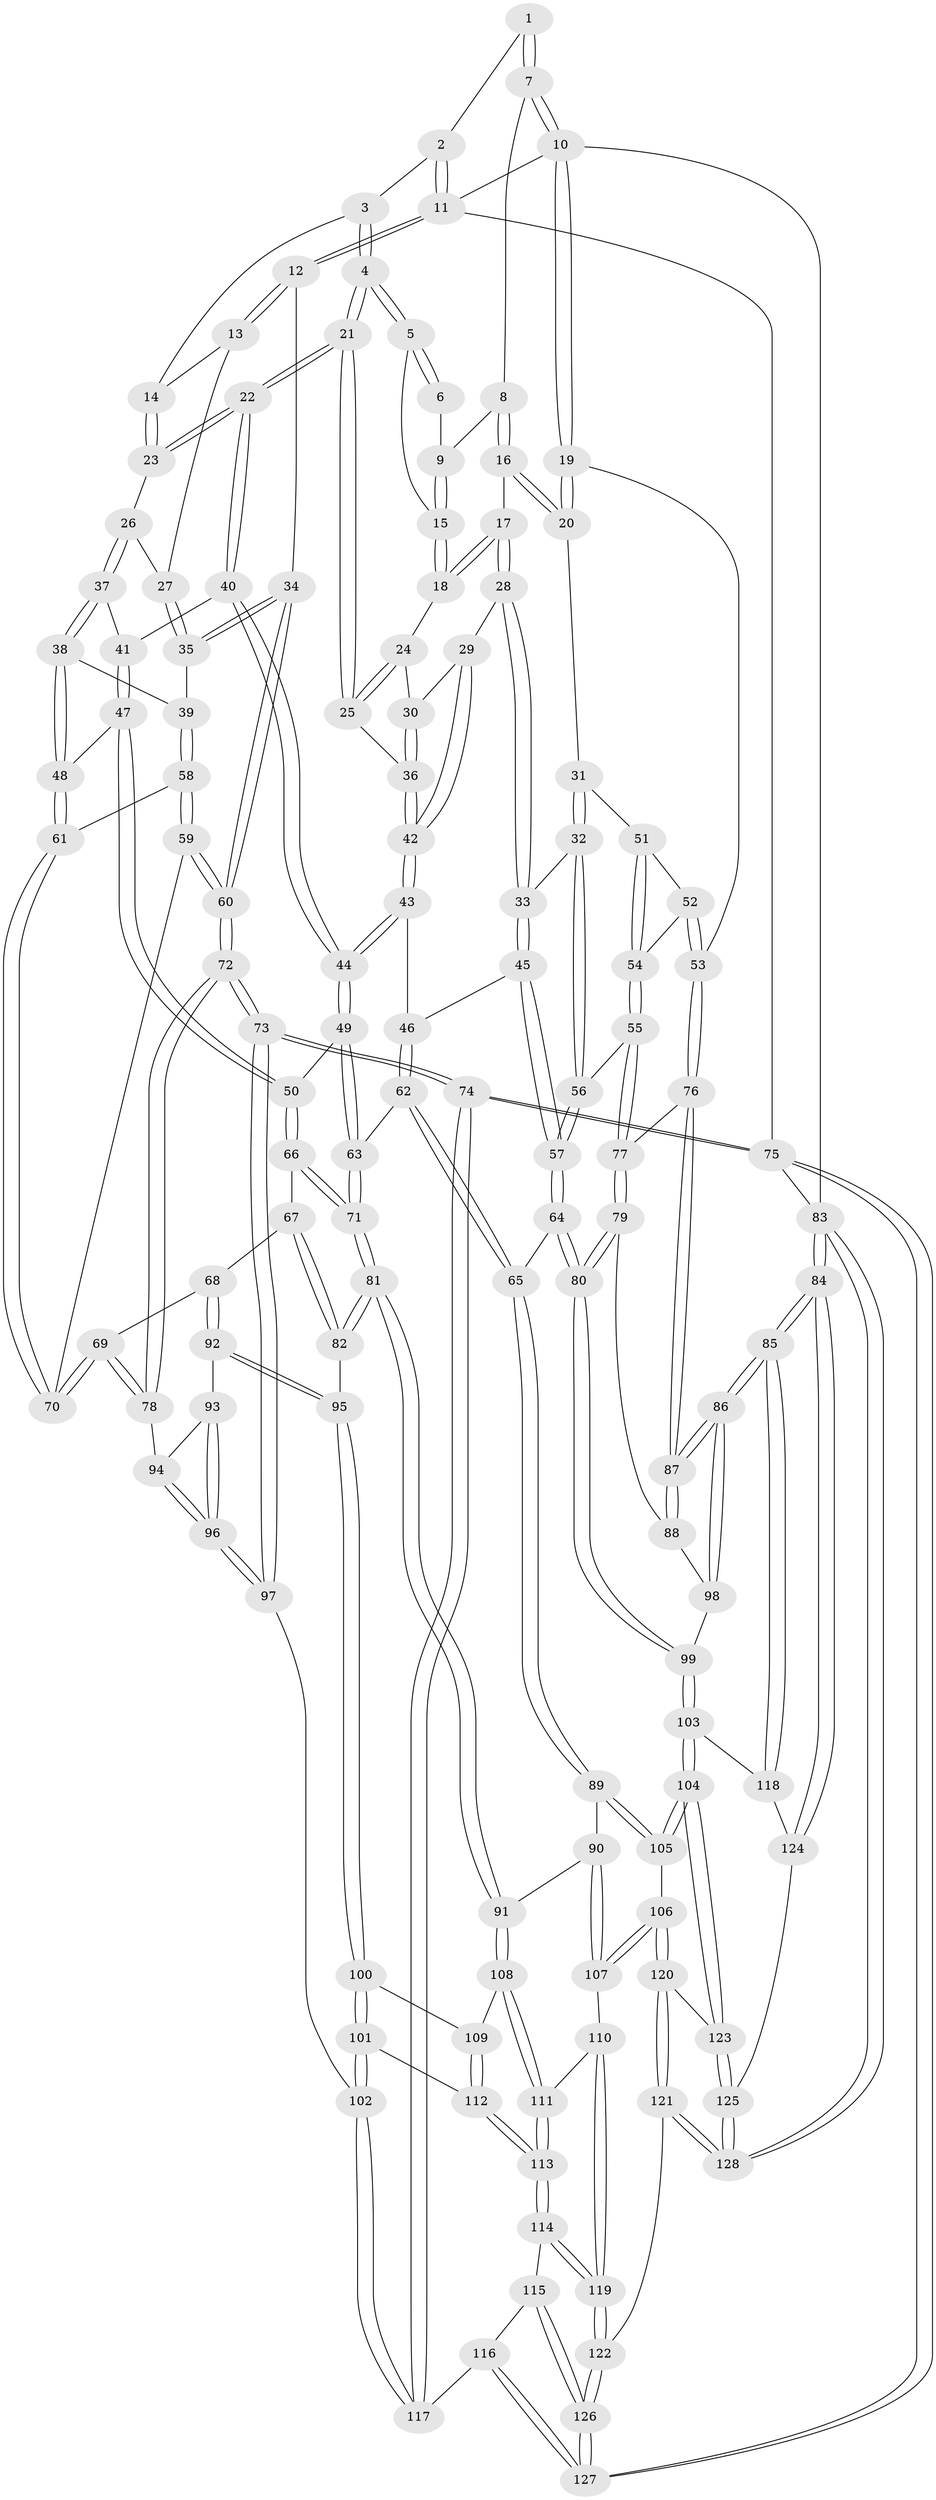 // coarse degree distribution, {4: 0.45454545454545453, 3: 0.4935064935064935, 6: 0.012987012987012988, 2: 0.03896103896103896}
// Generated by graph-tools (version 1.1) at 2025/38/03/04/25 23:38:35]
// undirected, 128 vertices, 317 edges
graph export_dot {
  node [color=gray90,style=filled];
  1 [pos="+0.510548724995387+0"];
  2 [pos="+0.3108795372545129+0"];
  3 [pos="+0.3015495626502383+0"];
  4 [pos="+0.40572627223690605+0.12413531631005159"];
  5 [pos="+0.4831058740599459+0.08076876559207855"];
  6 [pos="+0.5063171162691312+0"];
  7 [pos="+0.7638663642271107+0"];
  8 [pos="+0.7338612834370702+0"];
  9 [pos="+0.5688219959542652+0.07760583313390973"];
  10 [pos="+1+0"];
  11 [pos="+0+0"];
  12 [pos="+0+0"];
  13 [pos="+0.17166184287439396+0.08019539665055753"];
  14 [pos="+0.2190713023920389+0.054106014539713365"];
  15 [pos="+0.5556156564547811+0.09604361002313881"];
  16 [pos="+0.7541642349765829+0.13284326064516952"];
  17 [pos="+0.6732237030680657+0.17052849379354892"];
  18 [pos="+0.5882026618119528+0.1640341657665132"];
  19 [pos="+1+0.14039259732079482"];
  20 [pos="+0.7630765660340904+0.14110656313611833"];
  21 [pos="+0.3859069396615604+0.20336085444013868"];
  22 [pos="+0.3820929331728141+0.20667441908806036"];
  23 [pos="+0.30303520908044584+0.17786644071504834"];
  24 [pos="+0.5746752051366368+0.17778988642045437"];
  25 [pos="+0.48788401679371574+0.22196198236854936"];
  26 [pos="+0.16257874840284942+0.2092359281812031"];
  27 [pos="+0.12933988186278045+0.18764718668601021"];
  28 [pos="+0.6485992443014412+0.2670661863598616"];
  29 [pos="+0.5970225484647399+0.2711757332111907"];
  30 [pos="+0.5911283962281086+0.26279906884260057"];
  31 [pos="+0.797012663979655+0.27554343090175054"];
  32 [pos="+0.7307423690434242+0.32880055448805406"];
  33 [pos="+0.6741198067089075+0.31884025610252725"];
  34 [pos="+0+0.09028321610162193"];
  35 [pos="+0.024450344220915982+0.20712780674215786"];
  36 [pos="+0.5080406487301885+0.2505664095851497"];
  37 [pos="+0.1956284178044587+0.288817396602874"];
  38 [pos="+0.1551046990018415+0.3306109880637238"];
  39 [pos="+0.08176282478474076+0.34389957126749016"];
  40 [pos="+0.3745828743138952+0.236211183079859"];
  41 [pos="+0.2357900078286246+0.3066084188790159"];
  42 [pos="+0.549864580060446+0.35037780316952855"];
  43 [pos="+0.549906787800053+0.3542260273579198"];
  44 [pos="+0.40272068067504524+0.3988447289148013"];
  45 [pos="+0.6019942800317734+0.37546164743980787"];
  46 [pos="+0.5758447524801421+0.37204861510388887"];
  47 [pos="+0.2622804276900109+0.43406833759377894"];
  48 [pos="+0.1947891311488248+0.43436067953298135"];
  49 [pos="+0.39983046826734614+0.40578105224927224"];
  50 [pos="+0.2671368174572808+0.43677450953667496"];
  51 [pos="+0.80144952131483+0.27796177564033214"];
  52 [pos="+1+0.3238343465819235"];
  53 [pos="+1+0.29051819436710186"];
  54 [pos="+0.8304570716434164+0.4618452507174756"];
  55 [pos="+0.8198738753204202+0.47714484744184305"];
  56 [pos="+0.7379067733120623+0.47879067854878776"];
  57 [pos="+0.704730504503861+0.49854388773087216"];
  58 [pos="+0.07935013418857212+0.35242682313986884"];
  59 [pos="+0+0.43966319368423284"];
  60 [pos="+0+0.4544666407214986"];
  61 [pos="+0.13364042306829285+0.45821015135196275"];
  62 [pos="+0.5379790527253493+0.5301332477548285"];
  63 [pos="+0.4394558096751683+0.4966528854608293"];
  64 [pos="+0.6454205101544249+0.5896609855188569"];
  65 [pos="+0.6158436022042021+0.5963547349243465"];
  66 [pos="+0.2666377286924659+0.4578055332993344"];
  67 [pos="+0.2508957166881997+0.5377183315785536"];
  68 [pos="+0.17992264337217698+0.5791335105970169"];
  69 [pos="+0.11385563361749973+0.5388714938570229"];
  70 [pos="+0.1099949290766379+0.49202081453611174"];
  71 [pos="+0.3796207344384458+0.5912143845572453"];
  72 [pos="+0+0.6379603437035223"];
  73 [pos="+0+0.6670236270121377"];
  74 [pos="+0+1"];
  75 [pos="+0+1"];
  76 [pos="+1+0.32402892510478115"];
  77 [pos="+0.872395271516596+0.5396343654475451"];
  78 [pos="+0.04662677562615445+0.606141361670521"];
  79 [pos="+0.8743344956903788+0.5443703397769696"];
  80 [pos="+0.7721511389128334+0.6969605433172318"];
  81 [pos="+0.3569809049120334+0.646050121165172"];
  82 [pos="+0.356419654403458+0.6459628452721368"];
  83 [pos="+1+1"];
  84 [pos="+1+1"];
  85 [pos="+1+0.8081736450572895"];
  86 [pos="+1+0.7551177792520332"];
  87 [pos="+1+0.635827325466175"];
  88 [pos="+0.9604943930375786+0.6050476626195366"];
  89 [pos="+0.5874303307330776+0.6356480004666882"];
  90 [pos="+0.41455992267850283+0.6675365395016941"];
  91 [pos="+0.36011987046566757+0.6502645780856144"];
  92 [pos="+0.19770181239649498+0.6625416385420907"];
  93 [pos="+0.1548118056742173+0.6691795099328559"];
  94 [pos="+0.05476395388825179+0.6161878986109889"];
  95 [pos="+0.2176666118541869+0.679574276784428"];
  96 [pos="+0.08822691986253704+0.7241153889463289"];
  97 [pos="+0.0789182708295759+0.7518158577845223"];
  98 [pos="+0.8428945875258383+0.7192592200944831"];
  99 [pos="+0.7932134423466061+0.7391554278173539"];
  100 [pos="+0.21655662420178484+0.6881439168184229"];
  101 [pos="+0.16990196777743177+0.7914116134628557"];
  102 [pos="+0.12321363476134971+0.8283386824419648"];
  103 [pos="+0.7907957117506501+0.7657584188323698"];
  104 [pos="+0.7300676757879756+0.8368415530211344"];
  105 [pos="+0.5843138642186634+0.6567644261951903"];
  106 [pos="+0.5505175915750169+0.8114280674344178"];
  107 [pos="+0.4914298613159035+0.7979271507786905"];
  108 [pos="+0.3505997410162377+0.7342602093965637"];
  109 [pos="+0.276057956414896+0.7740043906733509"];
  110 [pos="+0.4165546935383403+0.8189632165770072"];
  111 [pos="+0.3761320078009645+0.8120275290361075"];
  112 [pos="+0.2649233160578537+0.8036355432705029"];
  113 [pos="+0.3087343960044813+0.8782556312095122"];
  114 [pos="+0.30365562761086123+0.8963785596763694"];
  115 [pos="+0.21635157526547136+0.9082146578513967"];
  116 [pos="+0.19085876610285757+0.9042099422260153"];
  117 [pos="+0.11513695295946223+0.8677051723970591"];
  118 [pos="+0.908700282593359+0.8445000493588195"];
  119 [pos="+0.45801990291141753+1"];
  120 [pos="+0.6114273611224064+0.9064200452969632"];
  121 [pos="+0.4949670003491966+1"];
  122 [pos="+0.48447121674595794+1"];
  123 [pos="+0.7062586141646027+0.8685393804599647"];
  124 [pos="+0.8810921854453989+0.9355809287757014"];
  125 [pos="+0.8392878348982105+0.9835299828783801"];
  126 [pos="+0.2864104707434073+1"];
  127 [pos="+0.1630099910315694+1"];
  128 [pos="+0.8978351219830321+1"];
  1 -- 2;
  1 -- 7;
  1 -- 7;
  2 -- 3;
  2 -- 11;
  2 -- 11;
  3 -- 4;
  3 -- 4;
  3 -- 14;
  4 -- 5;
  4 -- 5;
  4 -- 21;
  4 -- 21;
  5 -- 6;
  5 -- 6;
  5 -- 15;
  6 -- 9;
  7 -- 8;
  7 -- 10;
  7 -- 10;
  8 -- 9;
  8 -- 16;
  8 -- 16;
  9 -- 15;
  9 -- 15;
  10 -- 11;
  10 -- 19;
  10 -- 19;
  10 -- 83;
  11 -- 12;
  11 -- 12;
  11 -- 75;
  12 -- 13;
  12 -- 13;
  12 -- 34;
  13 -- 14;
  13 -- 27;
  14 -- 23;
  14 -- 23;
  15 -- 18;
  15 -- 18;
  16 -- 17;
  16 -- 20;
  16 -- 20;
  17 -- 18;
  17 -- 18;
  17 -- 28;
  17 -- 28;
  18 -- 24;
  19 -- 20;
  19 -- 20;
  19 -- 53;
  20 -- 31;
  21 -- 22;
  21 -- 22;
  21 -- 25;
  21 -- 25;
  22 -- 23;
  22 -- 23;
  22 -- 40;
  22 -- 40;
  23 -- 26;
  24 -- 25;
  24 -- 25;
  24 -- 30;
  25 -- 36;
  26 -- 27;
  26 -- 37;
  26 -- 37;
  27 -- 35;
  27 -- 35;
  28 -- 29;
  28 -- 33;
  28 -- 33;
  29 -- 30;
  29 -- 42;
  29 -- 42;
  30 -- 36;
  30 -- 36;
  31 -- 32;
  31 -- 32;
  31 -- 51;
  32 -- 33;
  32 -- 56;
  32 -- 56;
  33 -- 45;
  33 -- 45;
  34 -- 35;
  34 -- 35;
  34 -- 60;
  34 -- 60;
  35 -- 39;
  36 -- 42;
  36 -- 42;
  37 -- 38;
  37 -- 38;
  37 -- 41;
  38 -- 39;
  38 -- 48;
  38 -- 48;
  39 -- 58;
  39 -- 58;
  40 -- 41;
  40 -- 44;
  40 -- 44;
  41 -- 47;
  41 -- 47;
  42 -- 43;
  42 -- 43;
  43 -- 44;
  43 -- 44;
  43 -- 46;
  44 -- 49;
  44 -- 49;
  45 -- 46;
  45 -- 57;
  45 -- 57;
  46 -- 62;
  46 -- 62;
  47 -- 48;
  47 -- 50;
  47 -- 50;
  48 -- 61;
  48 -- 61;
  49 -- 50;
  49 -- 63;
  49 -- 63;
  50 -- 66;
  50 -- 66;
  51 -- 52;
  51 -- 54;
  51 -- 54;
  52 -- 53;
  52 -- 53;
  52 -- 54;
  53 -- 76;
  53 -- 76;
  54 -- 55;
  54 -- 55;
  55 -- 56;
  55 -- 77;
  55 -- 77;
  56 -- 57;
  56 -- 57;
  57 -- 64;
  57 -- 64;
  58 -- 59;
  58 -- 59;
  58 -- 61;
  59 -- 60;
  59 -- 60;
  59 -- 70;
  60 -- 72;
  60 -- 72;
  61 -- 70;
  61 -- 70;
  62 -- 63;
  62 -- 65;
  62 -- 65;
  63 -- 71;
  63 -- 71;
  64 -- 65;
  64 -- 80;
  64 -- 80;
  65 -- 89;
  65 -- 89;
  66 -- 67;
  66 -- 71;
  66 -- 71;
  67 -- 68;
  67 -- 82;
  67 -- 82;
  68 -- 69;
  68 -- 92;
  68 -- 92;
  69 -- 70;
  69 -- 70;
  69 -- 78;
  69 -- 78;
  71 -- 81;
  71 -- 81;
  72 -- 73;
  72 -- 73;
  72 -- 78;
  72 -- 78;
  73 -- 74;
  73 -- 74;
  73 -- 97;
  73 -- 97;
  74 -- 75;
  74 -- 75;
  74 -- 117;
  74 -- 117;
  75 -- 127;
  75 -- 127;
  75 -- 83;
  76 -- 77;
  76 -- 87;
  76 -- 87;
  77 -- 79;
  77 -- 79;
  78 -- 94;
  79 -- 80;
  79 -- 80;
  79 -- 88;
  80 -- 99;
  80 -- 99;
  81 -- 82;
  81 -- 82;
  81 -- 91;
  81 -- 91;
  82 -- 95;
  83 -- 84;
  83 -- 84;
  83 -- 128;
  83 -- 128;
  84 -- 85;
  84 -- 85;
  84 -- 124;
  84 -- 124;
  85 -- 86;
  85 -- 86;
  85 -- 118;
  85 -- 118;
  86 -- 87;
  86 -- 87;
  86 -- 98;
  86 -- 98;
  87 -- 88;
  87 -- 88;
  88 -- 98;
  89 -- 90;
  89 -- 105;
  89 -- 105;
  90 -- 91;
  90 -- 107;
  90 -- 107;
  91 -- 108;
  91 -- 108;
  92 -- 93;
  92 -- 95;
  92 -- 95;
  93 -- 94;
  93 -- 96;
  93 -- 96;
  94 -- 96;
  94 -- 96;
  95 -- 100;
  95 -- 100;
  96 -- 97;
  96 -- 97;
  97 -- 102;
  98 -- 99;
  99 -- 103;
  99 -- 103;
  100 -- 101;
  100 -- 101;
  100 -- 109;
  101 -- 102;
  101 -- 102;
  101 -- 112;
  102 -- 117;
  102 -- 117;
  103 -- 104;
  103 -- 104;
  103 -- 118;
  104 -- 105;
  104 -- 105;
  104 -- 123;
  104 -- 123;
  105 -- 106;
  106 -- 107;
  106 -- 107;
  106 -- 120;
  106 -- 120;
  107 -- 110;
  108 -- 109;
  108 -- 111;
  108 -- 111;
  109 -- 112;
  109 -- 112;
  110 -- 111;
  110 -- 119;
  110 -- 119;
  111 -- 113;
  111 -- 113;
  112 -- 113;
  112 -- 113;
  113 -- 114;
  113 -- 114;
  114 -- 115;
  114 -- 119;
  114 -- 119;
  115 -- 116;
  115 -- 126;
  115 -- 126;
  116 -- 117;
  116 -- 127;
  116 -- 127;
  118 -- 124;
  119 -- 122;
  119 -- 122;
  120 -- 121;
  120 -- 121;
  120 -- 123;
  121 -- 122;
  121 -- 128;
  121 -- 128;
  122 -- 126;
  122 -- 126;
  123 -- 125;
  123 -- 125;
  124 -- 125;
  125 -- 128;
  125 -- 128;
  126 -- 127;
  126 -- 127;
}

